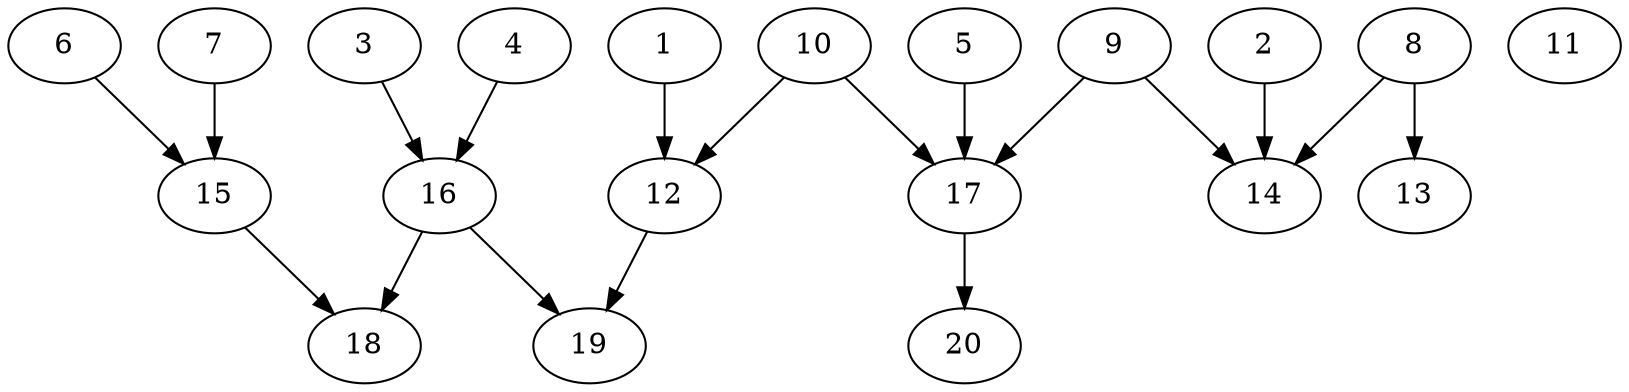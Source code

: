 // DAG automatically generated by daggen at Sat Jul 27 15:39:05 2019
// ./daggen --dot -n 20 --ccr 0.3 --fat 0.8 --regular 0.5 --density 0.4 --mindata 5242880 --maxdata 52428800 
digraph G {
  1 [size="141520213", alpha="0.04", expect_size="42456064"] 
  1 -> 12 [size ="42456064"]
  2 [size="169775787", alpha="0.06", expect_size="50932736"] 
  2 -> 14 [size ="50932736"]
  3 [size="50261333", alpha="0.16", expect_size="15078400"] 
  3 -> 16 [size ="15078400"]
  4 [size="168564053", alpha="0.03", expect_size="50569216"] 
  4 -> 16 [size ="50569216"]
  5 [size="127440213", alpha="0.14", expect_size="38232064"] 
  5 -> 17 [size ="38232064"]
  6 [size="160406187", alpha="0.05", expect_size="48121856"] 
  6 -> 15 [size ="48121856"]
  7 [size="140137813", alpha="0.10", expect_size="42041344"] 
  7 -> 15 [size ="42041344"]
  8 [size="79346347", alpha="0.06", expect_size="23803904"] 
  8 -> 13 [size ="23803904"]
  8 -> 14 [size ="23803904"]
  9 [size="30167040", alpha="0.10", expect_size="9050112"] 
  9 -> 14 [size ="9050112"]
  9 -> 17 [size ="9050112"]
  10 [size="52606293", alpha="0.13", expect_size="15781888"] 
  10 -> 12 [size ="15781888"]
  10 -> 17 [size ="15781888"]
  11 [size="87405227", alpha="0.03", expect_size="26221568"] 
  12 [size="121238187", alpha="0.18", expect_size="36371456"] 
  12 -> 19 [size ="36371456"]
  13 [size="169308160", alpha="0.15", expect_size="50792448"] 
  14 [size="141677227", alpha="0.00", expect_size="42503168"] 
  15 [size="168502613", alpha="0.09", expect_size="50550784"] 
  15 -> 18 [size ="50550784"]
  16 [size="122248533", alpha="0.02", expect_size="36674560"] 
  16 -> 18 [size ="36674560"]
  16 -> 19 [size ="36674560"]
  17 [size="158774613", alpha="0.06", expect_size="47632384"] 
  17 -> 20 [size ="47632384"]
  18 [size="78417920", alpha="0.04", expect_size="23525376"] 
  19 [size="124074667", alpha="0.10", expect_size="37222400"] 
  20 [size="48029013", alpha="0.09", expect_size="14408704"] 
}
